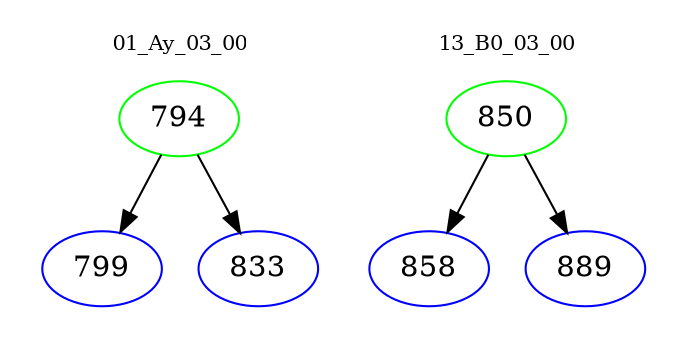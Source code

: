 digraph{
subgraph cluster_0 {
color = white
label = "01_Ay_03_00";
fontsize=10;
T0_794 [label="794", color="green"]
T0_794 -> T0_799 [color="black"]
T0_799 [label="799", color="blue"]
T0_794 -> T0_833 [color="black"]
T0_833 [label="833", color="blue"]
}
subgraph cluster_1 {
color = white
label = "13_B0_03_00";
fontsize=10;
T1_850 [label="850", color="green"]
T1_850 -> T1_858 [color="black"]
T1_858 [label="858", color="blue"]
T1_850 -> T1_889 [color="black"]
T1_889 [label="889", color="blue"]
}
}
